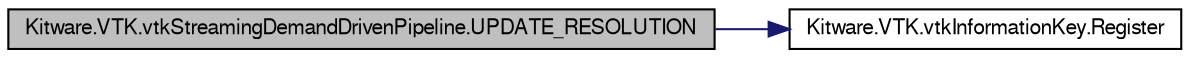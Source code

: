 digraph G
{
  bgcolor="transparent";
  edge [fontname="FreeSans",fontsize="10",labelfontname="FreeSans",labelfontsize="10"];
  node [fontname="FreeSans",fontsize="10",shape=record];
  rankdir="LR";
  Node1 [label="Kitware.VTK.vtkStreamingDemandDrivenPipeline.UPDATE_RESOLUTION",height=0.2,width=0.4,color="black", fillcolor="grey75", style="filled" fontcolor="black"];
  Node1 -> Node2 [color="midnightblue",fontsize="10",style="solid",fontname="FreeSans"];
  Node2 [label="Kitware.VTK.vtkInformationKey.Register",height=0.2,width=0.4,color="black",URL="$class_kitware_1_1_v_t_k_1_1vtk_information_key.html#a8c2180b365ba1dcb3acfb82a47eac664",tooltip="Prevent normal vtkObject reference counting behavior."];
}
